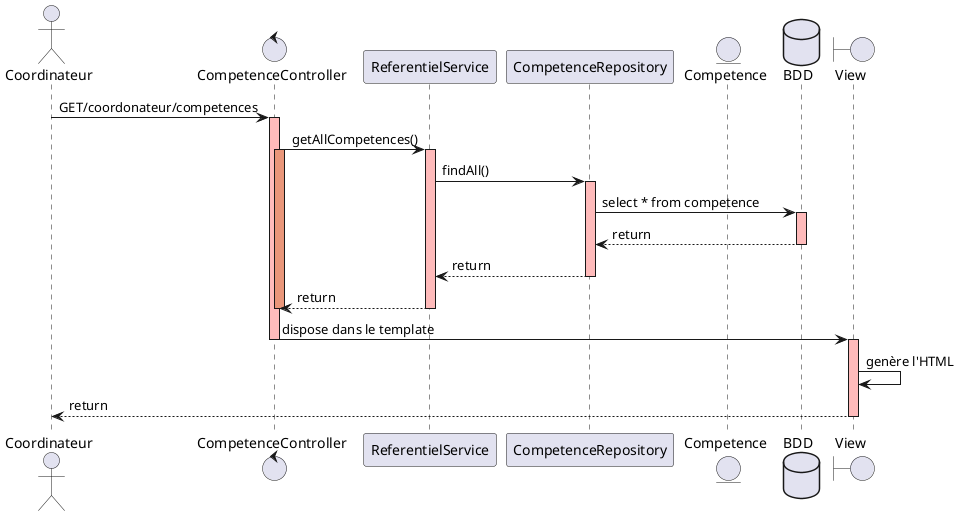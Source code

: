 @startuml

actor Coordinateur
control "CompetenceController" as CC
participant "ReferentielService" as CS
participant "CompetenceRepository" as CR
entity "Competence" as C
database "BDD" as BDD
boundary "View" as V

Coordinateur -> CC: GET/coordonateur/competences
activate CC #FFBBBB


CC -> CS: getAllCompetences()
activate CC #DarkSalmon
activate CS #FFBBBB
CS -> CR: findAll()
activate CR #FFBBBB

CR -> BDD: select * from competence
activate BDD #FFBBBB
BDD --> CR: return
deactivate BDD

CR --> CS: return
deactivate CR
CS --> CC: return
deactivate CS
deactivate CC

CC -> V: dispose dans le template
deactivate CC
activate V #FFBBBB
V -> V: genère l'HTML
V --> Coordinateur: return
deactivate V

@enduml